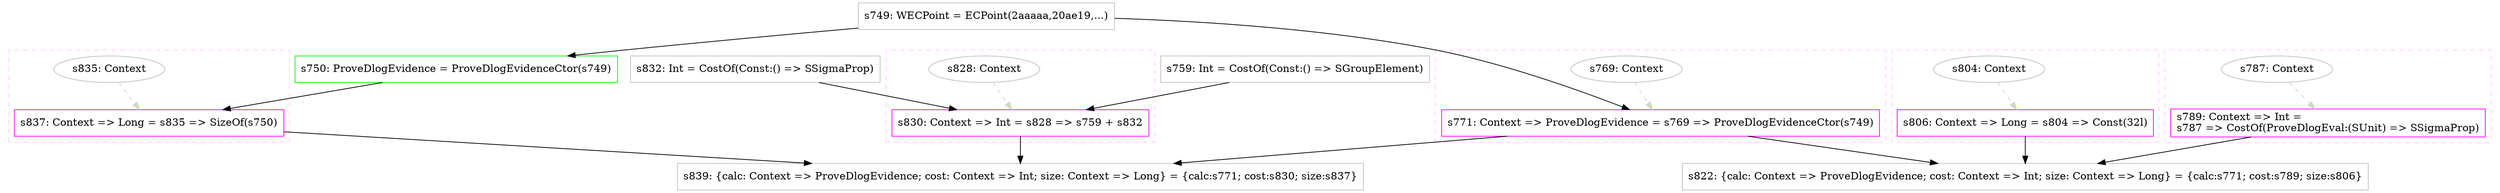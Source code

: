 digraph "sigmaPropConst" {
concentrate=true
node [style=filled, fillcolor=orangered]

"s749" [
label="s749: WECPoint = ECPoint(2aaaaa,20ae19,...)"
shape=box, color=gray, tooltip="s749:WECPoint", style=filled, fillcolor=white
]
subgraph cluster_s771 {
style=dashed; color="#FFCCFF"
"s769" [
label="s769: Context"
shape=oval, color=gray, tooltip="s769:Context", style=filled, fillcolor=white
]
"s771" [
label="s771: Context => ProveDlogEvidence = s769 => ProveDlogEvidenceCtor(s749)"
shape=box, color=magenta, tooltip="s771:Context => ProveDlogEvidence", style=filled, fillcolor=white
]
{rank=source; s769}
{rank=sink; s771}
}
subgraph cluster_s789 {
style=dashed; color="#FFCCFF"
"s787" [
label="s787: Context"
shape=oval, color=gray, tooltip="s787:Context", style=filled, fillcolor=white
]
"s789" [
label="s789: Context => Int =\ls787 => CostOf(ProveDlogEval:(SUnit) => SSigmaProp)\l"
shape=box, color=magenta, tooltip="s789:Context => Int", style=filled, fillcolor=white
]
{rank=source; s787}
{rank=sink; s789}
}
subgraph cluster_s806 {
style=dashed; color="#FFCCFF"
"s804" [
label="s804: Context"
shape=oval, color=gray, tooltip="s804:Context", style=filled, fillcolor=white
]
"s806" [
label="s806: Context => Long = s804 => Const(32l)"
shape=box, color=magenta, tooltip="s806:Context => Long", style=filled, fillcolor=white
]
{rank=source; s804}
{rank=sink; s806}
}
"s822" [
label="s822: {calc: Context => ProveDlogEvidence; cost: Context => Int; size: Context => Long} = {calc:s771; cost:s789; size:s806}"
shape=box, color=gray, tooltip="s822:{calc: Context => ProveDlogEvidence; cost: Context => Int; size: Context => Long}", style=filled, fillcolor=white
]
"s759" [
label="s759: Int = CostOf(Const:() => SGroupElement)"
shape=box, color=gray, tooltip="s759:Int", style=filled, fillcolor=white
]
"s832" [
label="s832: Int = CostOf(Const:() => SSigmaProp)"
shape=box, color=gray, tooltip="s832:Int", style=filled, fillcolor=white
]
subgraph cluster_s830 {
style=dashed; color="#FFCCFF"
"s828" [
label="s828: Context"
shape=oval, color=gray, tooltip="s828:Context", style=filled, fillcolor=white
]
"s830" [
label="s830: Context => Int = s828 => s759 + s832"
shape=box, color=magenta, tooltip="s830:Context => Int", style=filled, fillcolor=white
]
{rank=source; s828}
{rank=sink; s830}
}
"s750" [
label="s750: ProveDlogEvidence = ProveDlogEvidenceCtor(s749)"
shape=box, color=green, tooltip="s750:ProveDlogEvidence", style=filled, fillcolor=white
]
subgraph cluster_s837 {
style=dashed; color="#FFCCFF"
"s835" [
label="s835: Context"
shape=oval, color=gray, tooltip="s835:Context", style=filled, fillcolor=white
]
"s837" [
label="s837: Context => Long = s835 => SizeOf(s750)"
shape=box, color=magenta, tooltip="s837:Context => Long", style=filled, fillcolor=white
]
{rank=source; s835}
{rank=sink; s837}
}
"s839" [
label="s839: {calc: Context => ProveDlogEvidence; cost: Context => Int; size: Context => Long} = {calc:s771; cost:s830; size:s837}"
shape=box, color=gray, tooltip="s839:{calc: Context => ProveDlogEvidence; cost: Context => Int; size: Context => Long}", style=filled, fillcolor=white
]
"s787" -> "s789" [style=dashed, color=lightgray, weight=0]
"s804" -> "s806" [style=dashed, color=lightgray, weight=0]
"s828" -> "s830" [style=dashed, color=lightgray, weight=0]
"s759" -> "s830" [style=solid]
"s832" -> "s830" [style=solid]
"s835" -> "s837" [style=dashed, color=lightgray, weight=0]
"s750" -> "s837" [style=solid]
"s749" -> "s750" [style=solid]
"s769" -> "s771" [style=dashed, color=lightgray, weight=0]
"s749" -> "s771" [style=solid]
"s771" -> "s839" [style=solid]
"s830" -> "s839" [style=solid]
"s837" -> "s839" [style=solid]
"s771" -> "s822" [style=solid]
"s789" -> "s822" [style=solid]
"s806" -> "s822" [style=solid]
}

